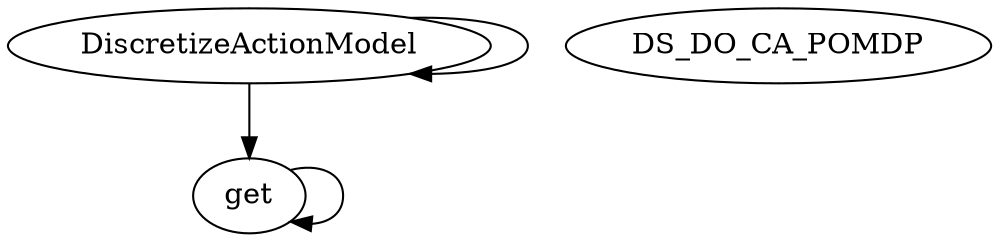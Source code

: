 /* Created by mdot for Matlab */
digraph m2html {
  DiscretizeActionModel -> DiscretizeActionModel;
  DiscretizeActionModel -> get;
  get -> get;

  DS_DO_CA_POMDP [URL="DS_DO_CA_POMDP.html"];
  DiscretizeActionModel [URL="DiscretizeActionModel.html"];
  get [URL="get.html"];
}